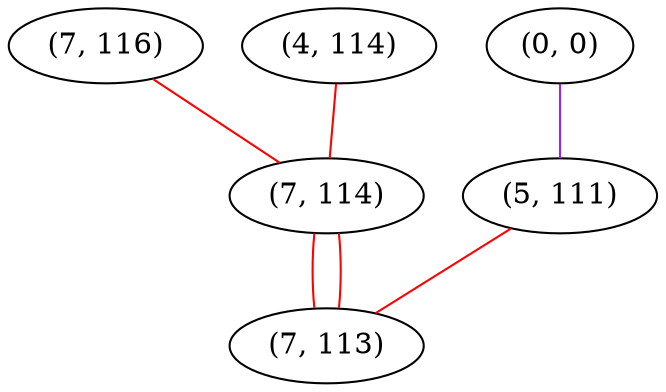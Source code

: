 graph "" {
"(7, 116)";
"(0, 0)";
"(4, 114)";
"(7, 114)";
"(5, 111)";
"(7, 113)";
"(7, 116)" -- "(7, 114)"  [color=red, key=0, weight=1];
"(0, 0)" -- "(5, 111)"  [color=purple, key=0, weight=4];
"(4, 114)" -- "(7, 114)"  [color=red, key=0, weight=1];
"(7, 114)" -- "(7, 113)"  [color=red, key=0, weight=1];
"(7, 114)" -- "(7, 113)"  [color=red, key=1, weight=1];
"(5, 111)" -- "(7, 113)"  [color=red, key=0, weight=1];
}
